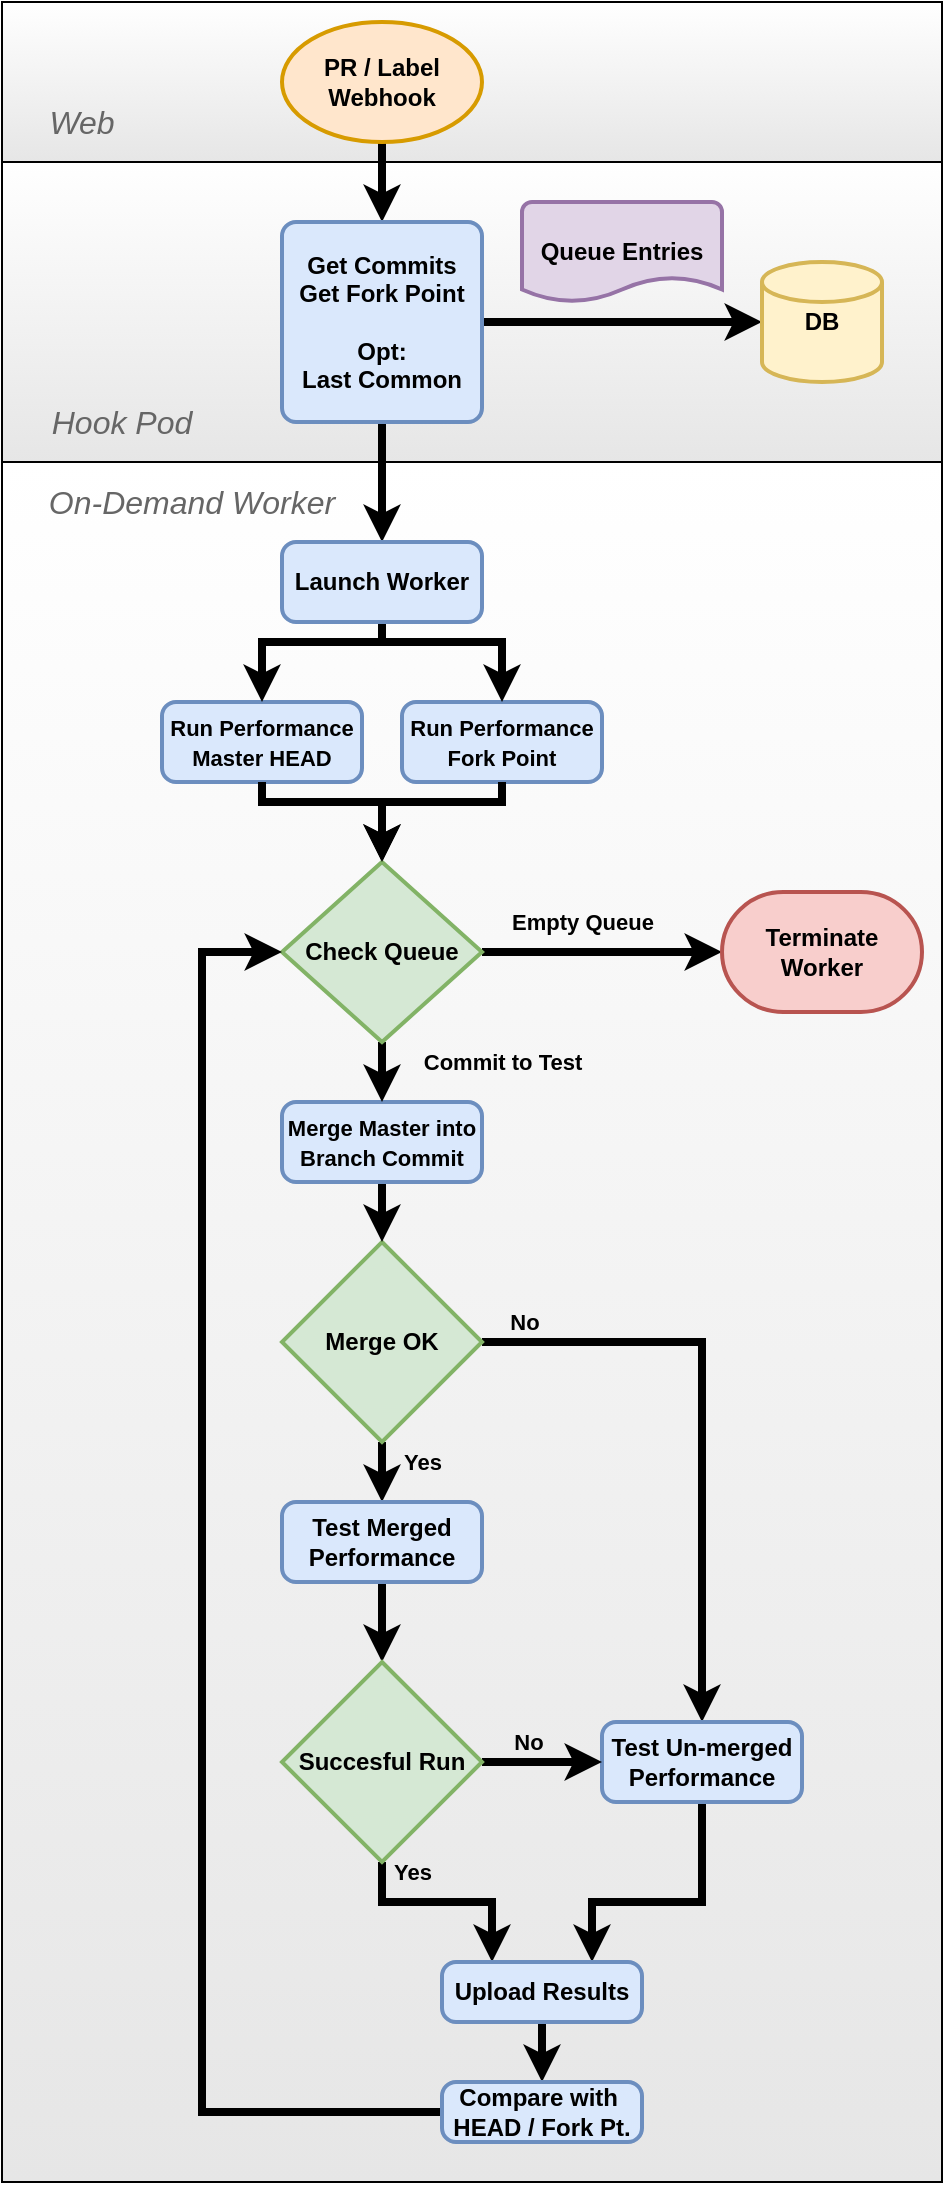 <mxfile version="13.4.5" type="device"><diagram id="11zgLUxlglwPnSVA6IN0" name="Page-1"><mxGraphModel dx="1355" dy="825" grid="1" gridSize="10" guides="1" tooltips="1" connect="1" arrows="1" fold="1" page="1" pageScale="1" pageWidth="827" pageHeight="1169" math="0" shadow="0"><root><mxCell id="0"/><mxCell id="1" parent="0"/><mxCell id="NnuIx76ZAuhfBvZAvT4R-63" value="" style="rounded=0;whiteSpace=wrap;html=1;gradientColor=#E6E6E6;" vertex="1" parent="1"><mxGeometry x="140" y="279" width="470" height="861" as="geometry"/></mxCell><mxCell id="NnuIx76ZAuhfBvZAvT4R-62" value="" style="rounded=0;whiteSpace=wrap;html=1;gradientColor=#E6E6E6;" vertex="1" parent="1"><mxGeometry x="140" y="130" width="470" height="150" as="geometry"/></mxCell><mxCell id="NnuIx76ZAuhfBvZAvT4R-61" value="" style="rounded=0;whiteSpace=wrap;html=1;gradientColor=#E6E6E6;" vertex="1" parent="1"><mxGeometry x="140" y="50" width="470" height="80" as="geometry"/></mxCell><mxCell id="NnuIx76ZAuhfBvZAvT4R-65" value="&lt;i&gt;&lt;font style=&quot;font-size: 16px&quot; color=&quot;#666666&quot;&gt;Web&lt;/font&gt;&lt;/i&gt;" style="text;html=1;strokeColor=none;fillColor=none;align=center;verticalAlign=middle;whiteSpace=wrap;rounded=0;" vertex="1" parent="1"><mxGeometry x="160" y="100" width="40" height="20" as="geometry"/></mxCell><mxCell id="NnuIx76ZAuhfBvZAvT4R-71" value="&lt;i&gt;&lt;font style=&quot;font-size: 16px&quot; color=&quot;#666666&quot;&gt;Hook Pod&lt;/font&gt;&lt;/i&gt;" style="text;html=1;strokeColor=none;fillColor=none;align=center;verticalAlign=middle;whiteSpace=wrap;rounded=0;" vertex="1" parent="1"><mxGeometry x="160" y="250" width="80" height="20" as="geometry"/></mxCell><mxCell id="NnuIx76ZAuhfBvZAvT4R-78" value="&lt;i&gt;&lt;font style=&quot;font-size: 16px&quot; color=&quot;#666666&quot;&gt;On-Demand Worker&lt;/font&gt;&lt;/i&gt;" style="text;html=1;strokeColor=none;fillColor=none;align=center;verticalAlign=middle;whiteSpace=wrap;rounded=0;" vertex="1" parent="1"><mxGeometry x="160" y="290" width="150" height="20" as="geometry"/></mxCell><mxCell id="NnuIx76ZAuhfBvZAvT4R-81" value="&lt;font style=&quot;font-size: 11px&quot;&gt;Run Performance&lt;br&gt;Fork Point&lt;/font&gt;" style="rounded=1;whiteSpace=wrap;html=1;absoluteArcSize=1;arcSize=14;strokeWidth=2;fillColor=#dae8fc;strokeColor=#6c8ebf;fontStyle=1" vertex="1" parent="1"><mxGeometry x="340" y="400" width="100" height="40" as="geometry"/></mxCell><mxCell id="NnuIx76ZAuhfBvZAvT4R-20" value="&lt;font style=&quot;font-size: 11px&quot;&gt;Run Performance&lt;br&gt;Master HEAD&lt;/font&gt;" style="rounded=1;whiteSpace=wrap;html=1;absoluteArcSize=1;arcSize=14;strokeWidth=2;fillColor=#dae8fc;strokeColor=#6c8ebf;fontStyle=1" vertex="1" parent="1"><mxGeometry x="220" y="400" width="100" height="40" as="geometry"/></mxCell><mxCell id="NnuIx76ZAuhfBvZAvT4R-31" style="edgeStyle=orthogonalEdgeStyle;rounded=0;orthogonalLoop=1;jettySize=auto;html=1;exitX=1;exitY=0.5;exitDx=0;exitDy=0;exitPerimeter=0;entryX=0.5;entryY=0;entryDx=0;entryDy=0;strokeWidth=4;fontStyle=1" edge="1" parent="1" source="NnuIx76ZAuhfBvZAvT4R-3" target="NnuIx76ZAuhfBvZAvT4R-30"><mxGeometry relative="1" as="geometry"/></mxCell><mxCell id="NnuIx76ZAuhfBvZAvT4R-32" value="No" style="edgeLabel;html=1;align=center;verticalAlign=middle;resizable=0;points=[];fontStyle=1;labelBackgroundColor=none;" vertex="1" connectable="0" parent="NnuIx76ZAuhfBvZAvT4R-31"><mxGeometry x="-0.835" y="-1" relative="1" as="geometry"><mxPoint x="-4.69" y="-11" as="offset"/></mxGeometry></mxCell><mxCell id="NnuIx76ZAuhfBvZAvT4R-79" value="Yes" style="edgeStyle=orthogonalEdgeStyle;rounded=0;orthogonalLoop=1;jettySize=auto;html=1;exitX=0.5;exitY=1;exitDx=0;exitDy=0;exitPerimeter=0;entryX=0.5;entryY=0;entryDx=0;entryDy=0;strokeWidth=4;labelBackgroundColor=none;fontStyle=1" edge="1" parent="1" source="NnuIx76ZAuhfBvZAvT4R-3" target="NnuIx76ZAuhfBvZAvT4R-15"><mxGeometry x="-0.333" y="20" relative="1" as="geometry"><mxPoint as="offset"/></mxGeometry></mxCell><mxCell id="NnuIx76ZAuhfBvZAvT4R-3" value="Merge OK" style="strokeWidth=2;html=1;shape=mxgraph.flowchart.decision;whiteSpace=wrap;fontStyle=1;fillColor=#d5e8d4;strokeColor=#82b366;" vertex="1" parent="1"><mxGeometry x="280" y="670" width="100" height="100" as="geometry"/></mxCell><mxCell id="NnuIx76ZAuhfBvZAvT4R-18" style="edgeStyle=orthogonalEdgeStyle;rounded=0;orthogonalLoop=1;jettySize=auto;html=1;exitX=0.5;exitY=1;exitDx=0;exitDy=0;exitPerimeter=0;strokeWidth=4;fontStyle=1" edge="1" parent="1" source="NnuIx76ZAuhfBvZAvT4R-4" target="NnuIx76ZAuhfBvZAvT4R-5"><mxGeometry relative="1" as="geometry"/></mxCell><mxCell id="NnuIx76ZAuhfBvZAvT4R-4" value="PR / Label&lt;br&gt;Webhook" style="strokeWidth=2;html=1;shape=mxgraph.flowchart.start_1;whiteSpace=wrap;fontStyle=1;fillColor=#ffe6cc;strokeColor=#d79b00;" vertex="1" parent="1"><mxGeometry x="280" y="60" width="100" height="60" as="geometry"/></mxCell><mxCell id="NnuIx76ZAuhfBvZAvT4R-13" style="edgeStyle=orthogonalEdgeStyle;rounded=0;orthogonalLoop=1;jettySize=auto;html=1;exitX=0.5;exitY=1;exitDx=0;exitDy=0;entryX=0.5;entryY=0;entryDx=0;entryDy=0;strokeWidth=4;fontStyle=1" edge="1" parent="1" source="NnuIx76ZAuhfBvZAvT4R-5" target="NnuIx76ZAuhfBvZAvT4R-12"><mxGeometry relative="1" as="geometry"/></mxCell><mxCell id="NnuIx76ZAuhfBvZAvT4R-50" style="edgeStyle=orthogonalEdgeStyle;rounded=0;orthogonalLoop=1;jettySize=auto;html=1;exitX=1;exitY=0.5;exitDx=0;exitDy=0;strokeWidth=4;fontStyle=1" edge="1" parent="1" source="NnuIx76ZAuhfBvZAvT4R-5" target="NnuIx76ZAuhfBvZAvT4R-10"><mxGeometry relative="1" as="geometry"/></mxCell><mxCell id="NnuIx76ZAuhfBvZAvT4R-5" value="Get Commits&lt;br&gt;Get Fork Point&lt;br&gt;&lt;br&gt;Opt:&lt;br&gt;Last Common" style="rounded=1;whiteSpace=wrap;html=1;absoluteArcSize=1;arcSize=14;strokeWidth=2;fillColor=#dae8fc;strokeColor=#6c8ebf;fontStyle=1" vertex="1" parent="1"><mxGeometry x="280" y="160" width="100" height="100" as="geometry"/></mxCell><mxCell id="NnuIx76ZAuhfBvZAvT4R-8" value="Queue Entries" style="strokeWidth=2;html=1;shape=mxgraph.flowchart.document2;whiteSpace=wrap;size=0.25;fontStyle=1;fillColor=#e1d5e7;strokeColor=#9673a6;" vertex="1" parent="1"><mxGeometry x="400" y="150" width="100" height="50" as="geometry"/></mxCell><mxCell id="NnuIx76ZAuhfBvZAvT4R-10" value="DB" style="strokeWidth=2;html=1;shape=mxgraph.flowchart.database;whiteSpace=wrap;fontStyle=1;fillColor=#fff2cc;strokeColor=#d6b656;" vertex="1" parent="1"><mxGeometry x="520" y="180" width="60" height="60" as="geometry"/></mxCell><mxCell id="NnuIx76ZAuhfBvZAvT4R-21" style="edgeStyle=orthogonalEdgeStyle;rounded=0;orthogonalLoop=1;jettySize=auto;html=1;exitX=0.5;exitY=1;exitDx=0;exitDy=0;entryX=0.5;entryY=0;entryDx=0;entryDy=0;strokeWidth=4;fontStyle=1" edge="1" parent="1" source="NnuIx76ZAuhfBvZAvT4R-12" target="NnuIx76ZAuhfBvZAvT4R-20"><mxGeometry relative="1" as="geometry"><Array as="points"><mxPoint x="330" y="370"/><mxPoint x="270" y="370"/></Array></mxGeometry></mxCell><mxCell id="NnuIx76ZAuhfBvZAvT4R-82" style="edgeStyle=orthogonalEdgeStyle;rounded=0;orthogonalLoop=1;jettySize=auto;html=1;exitX=0.5;exitY=1;exitDx=0;exitDy=0;entryX=0.5;entryY=0;entryDx=0;entryDy=0;labelBackgroundColor=none;strokeWidth=4;" edge="1" parent="1" source="NnuIx76ZAuhfBvZAvT4R-12" target="NnuIx76ZAuhfBvZAvT4R-81"><mxGeometry relative="1" as="geometry"><Array as="points"><mxPoint x="330" y="370"/><mxPoint x="390" y="370"/></Array></mxGeometry></mxCell><mxCell id="NnuIx76ZAuhfBvZAvT4R-12" value="Launch Worker" style="rounded=1;whiteSpace=wrap;html=1;absoluteArcSize=1;arcSize=14;strokeWidth=2;fillColor=#dae8fc;strokeColor=#6c8ebf;fontStyle=1" vertex="1" parent="1"><mxGeometry x="280" y="320" width="100" height="40" as="geometry"/></mxCell><mxCell id="NnuIx76ZAuhfBvZAvT4R-40" style="edgeStyle=orthogonalEdgeStyle;rounded=0;orthogonalLoop=1;jettySize=auto;html=1;exitX=0.5;exitY=1;exitDx=0;exitDy=0;entryX=0.5;entryY=0;entryDx=0;entryDy=0;entryPerimeter=0;strokeWidth=4;fontStyle=1" edge="1" parent="1" source="NnuIx76ZAuhfBvZAvT4R-15" target="NnuIx76ZAuhfBvZAvT4R-39"><mxGeometry relative="1" as="geometry"/></mxCell><mxCell id="NnuIx76ZAuhfBvZAvT4R-15" value="Test Merged&lt;br&gt;Performance" style="rounded=1;whiteSpace=wrap;html=1;absoluteArcSize=1;arcSize=14;strokeWidth=2;fillColor=#dae8fc;strokeColor=#6c8ebf;fontStyle=1" vertex="1" parent="1"><mxGeometry x="280" y="800" width="100" height="40" as="geometry"/></mxCell><mxCell id="NnuIx76ZAuhfBvZAvT4R-19" style="edgeStyle=orthogonalEdgeStyle;rounded=0;orthogonalLoop=1;jettySize=auto;html=1;exitX=0.5;exitY=1;exitDx=0;exitDy=0;entryX=0.5;entryY=0;entryDx=0;entryDy=0;entryPerimeter=0;strokeWidth=4;fontStyle=1" edge="1" parent="1" source="NnuIx76ZAuhfBvZAvT4R-16" target="NnuIx76ZAuhfBvZAvT4R-3"><mxGeometry relative="1" as="geometry"/></mxCell><mxCell id="NnuIx76ZAuhfBvZAvT4R-16" value="&lt;font style=&quot;font-size: 11px&quot;&gt;Merge Master into&lt;br&gt;Branch Commit&lt;/font&gt;" style="rounded=1;whiteSpace=wrap;html=1;absoluteArcSize=1;arcSize=14;strokeWidth=2;fillColor=#dae8fc;strokeColor=#6c8ebf;fontStyle=1" vertex="1" parent="1"><mxGeometry x="280" y="600" width="100" height="40" as="geometry"/></mxCell><mxCell id="NnuIx76ZAuhfBvZAvT4R-52" style="edgeStyle=orthogonalEdgeStyle;rounded=0;orthogonalLoop=1;jettySize=auto;html=1;exitX=0.5;exitY=1;exitDx=0;exitDy=0;strokeWidth=4;fontStyle=1" edge="1" parent="1" source="NnuIx76ZAuhfBvZAvT4R-20" target="NnuIx76ZAuhfBvZAvT4R-51"><mxGeometry relative="1" as="geometry"><Array as="points"><mxPoint x="270" y="450"/><mxPoint x="330" y="450"/></Array></mxGeometry></mxCell><mxCell id="NnuIx76ZAuhfBvZAvT4R-44" style="edgeStyle=orthogonalEdgeStyle;rounded=0;orthogonalLoop=1;jettySize=auto;html=1;exitX=0.5;exitY=1;exitDx=0;exitDy=0;strokeWidth=4;entryX=0.75;entryY=0;entryDx=0;entryDy=0;fontStyle=1" edge="1" parent="1" source="NnuIx76ZAuhfBvZAvT4R-30" target="NnuIx76ZAuhfBvZAvT4R-45"><mxGeometry relative="1" as="geometry"><mxPoint x="490" y="1000" as="targetPoint"/><Array as="points"><mxPoint x="490" y="1000"/><mxPoint x="435" y="1000"/></Array></mxGeometry></mxCell><mxCell id="NnuIx76ZAuhfBvZAvT4R-30" value="Test Un-merged&lt;br&gt;Performance" style="rounded=1;whiteSpace=wrap;html=1;absoluteArcSize=1;arcSize=14;strokeWidth=2;fillColor=#dae8fc;strokeColor=#6c8ebf;fontStyle=1" vertex="1" parent="1"><mxGeometry x="440" y="910" width="100" height="40" as="geometry"/></mxCell><mxCell id="NnuIx76ZAuhfBvZAvT4R-41" style="edgeStyle=orthogonalEdgeStyle;rounded=0;orthogonalLoop=1;jettySize=auto;html=1;exitX=1;exitY=0.5;exitDx=0;exitDy=0;exitPerimeter=0;entryX=0;entryY=0.5;entryDx=0;entryDy=0;strokeWidth=4;fontStyle=1" edge="1" parent="1" source="NnuIx76ZAuhfBvZAvT4R-39" target="NnuIx76ZAuhfBvZAvT4R-30"><mxGeometry relative="1" as="geometry"/></mxCell><mxCell id="NnuIx76ZAuhfBvZAvT4R-42" value="No" style="edgeLabel;html=1;align=center;verticalAlign=middle;resizable=0;points=[];fontStyle=1;labelBackgroundColor=none;" vertex="1" connectable="0" parent="NnuIx76ZAuhfBvZAvT4R-41"><mxGeometry x="-0.227" relative="1" as="geometry"><mxPoint y="-10" as="offset"/></mxGeometry></mxCell><mxCell id="NnuIx76ZAuhfBvZAvT4R-47" style="edgeStyle=orthogonalEdgeStyle;rounded=0;orthogonalLoop=1;jettySize=auto;html=1;exitX=0.5;exitY=1;exitDx=0;exitDy=0;exitPerimeter=0;entryX=0.25;entryY=0;entryDx=0;entryDy=0;strokeWidth=4;fontStyle=1" edge="1" parent="1" source="NnuIx76ZAuhfBvZAvT4R-39" target="NnuIx76ZAuhfBvZAvT4R-45"><mxGeometry relative="1" as="geometry"><Array as="points"><mxPoint x="330" y="1000"/><mxPoint x="385" y="1000"/></Array></mxGeometry></mxCell><mxCell id="NnuIx76ZAuhfBvZAvT4R-48" value="Yes" style="edgeLabel;html=1;align=center;verticalAlign=middle;resizable=0;points=[];fontStyle=1;labelBackgroundColor=none;" vertex="1" connectable="0" parent="NnuIx76ZAuhfBvZAvT4R-47"><mxGeometry x="-0.229" relative="1" as="geometry"><mxPoint x="-5.59" y="-15" as="offset"/></mxGeometry></mxCell><mxCell id="NnuIx76ZAuhfBvZAvT4R-39" value="Succesful Run" style="strokeWidth=2;html=1;shape=mxgraph.flowchart.decision;whiteSpace=wrap;fontStyle=1;fillColor=#d5e8d4;strokeColor=#82b366;" vertex="1" parent="1"><mxGeometry x="280" y="880" width="100" height="100" as="geometry"/></mxCell><mxCell id="NnuIx76ZAuhfBvZAvT4R-86" style="edgeStyle=orthogonalEdgeStyle;rounded=0;orthogonalLoop=1;jettySize=auto;html=1;exitX=0.5;exitY=1;exitDx=0;exitDy=0;entryX=0.5;entryY=0;entryDx=0;entryDy=0;labelBackgroundColor=none;strokeWidth=4;" edge="1" parent="1" source="NnuIx76ZAuhfBvZAvT4R-45" target="NnuIx76ZAuhfBvZAvT4R-85"><mxGeometry relative="1" as="geometry"/></mxCell><mxCell id="NnuIx76ZAuhfBvZAvT4R-45" value="Upload Results" style="rounded=1;whiteSpace=wrap;html=1;absoluteArcSize=1;arcSize=14;strokeWidth=2;fillColor=#dae8fc;strokeColor=#6c8ebf;fontStyle=1" vertex="1" parent="1"><mxGeometry x="360" y="1030" width="100" height="30" as="geometry"/></mxCell><mxCell id="NnuIx76ZAuhfBvZAvT4R-53" value="Commit to Test" style="edgeStyle=orthogonalEdgeStyle;rounded=0;orthogonalLoop=1;jettySize=auto;html=1;exitX=0.5;exitY=1;exitDx=0;exitDy=0;entryX=0.5;entryY=0;entryDx=0;entryDy=0;strokeWidth=4;fontStyle=1;labelBackgroundColor=none;" edge="1" parent="1" source="NnuIx76ZAuhfBvZAvT4R-51" target="NnuIx76ZAuhfBvZAvT4R-16"><mxGeometry x="-0.333" y="60" relative="1" as="geometry"><Array as="points"><mxPoint x="330" y="580"/><mxPoint x="330" y="580"/></Array><mxPoint as="offset"/></mxGeometry></mxCell><mxCell id="NnuIx76ZAuhfBvZAvT4R-58" style="rounded=0;orthogonalLoop=1;jettySize=auto;html=1;exitX=1;exitY=0.5;exitDx=0;exitDy=0;exitPerimeter=0;entryX=0;entryY=0.5;entryDx=0;entryDy=0;entryPerimeter=0;strokeWidth=4;fontStyle=1;edgeStyle=orthogonalEdgeStyle;curved=1;" edge="1" parent="1" source="NnuIx76ZAuhfBvZAvT4R-51" target="NnuIx76ZAuhfBvZAvT4R-57"><mxGeometry relative="1" as="geometry"/></mxCell><mxCell id="NnuIx76ZAuhfBvZAvT4R-59" value="Empty Queue" style="edgeLabel;html=1;align=center;verticalAlign=middle;resizable=0;points=[];fontStyle=1;labelBackgroundColor=none;" vertex="1" connectable="0" parent="NnuIx76ZAuhfBvZAvT4R-58"><mxGeometry x="-0.348" y="1" relative="1" as="geometry"><mxPoint x="10.57" y="-14" as="offset"/></mxGeometry></mxCell><mxCell id="NnuIx76ZAuhfBvZAvT4R-51" value="Check Queue" style="strokeWidth=2;html=1;shape=mxgraph.flowchart.decision;whiteSpace=wrap;fontFamily=Helvetica;fontSize=12;align=center;strokeColor=#82b366;fillColor=#d5e8d4;fontStyle=1" vertex="1" parent="1"><mxGeometry x="280" y="480" width="100" height="90" as="geometry"/></mxCell><mxCell id="NnuIx76ZAuhfBvZAvT4R-57" value="Terminate&lt;br&gt;Worker" style="strokeWidth=2;html=1;shape=mxgraph.flowchart.terminator;whiteSpace=wrap;fontStyle=1;fillColor=#f8cecc;strokeColor=#b85450;" vertex="1" parent="1"><mxGeometry x="500" y="495" width="100" height="60" as="geometry"/></mxCell><mxCell id="NnuIx76ZAuhfBvZAvT4R-83" style="edgeStyle=orthogonalEdgeStyle;rounded=0;orthogonalLoop=1;jettySize=auto;html=1;exitX=0.5;exitY=1;exitDx=0;exitDy=0;entryX=0.5;entryY=0;entryDx=0;entryDy=0;entryPerimeter=0;labelBackgroundColor=none;strokeWidth=4;" edge="1" parent="1" source="NnuIx76ZAuhfBvZAvT4R-81" target="NnuIx76ZAuhfBvZAvT4R-51"><mxGeometry relative="1" as="geometry"><Array as="points"><mxPoint x="390" y="450"/><mxPoint x="330" y="450"/></Array></mxGeometry></mxCell><mxCell id="NnuIx76ZAuhfBvZAvT4R-87" style="edgeStyle=orthogonalEdgeStyle;rounded=0;orthogonalLoop=1;jettySize=auto;html=1;exitX=0;exitY=0.5;exitDx=0;exitDy=0;entryX=0;entryY=0.5;entryDx=0;entryDy=0;entryPerimeter=0;labelBackgroundColor=none;strokeWidth=4;" edge="1" parent="1" source="NnuIx76ZAuhfBvZAvT4R-85" target="NnuIx76ZAuhfBvZAvT4R-51"><mxGeometry relative="1" as="geometry"><Array as="points"><mxPoint x="240" y="1105"/><mxPoint x="240" y="525"/></Array></mxGeometry></mxCell><mxCell id="NnuIx76ZAuhfBvZAvT4R-85" value="Compare with&amp;nbsp;&lt;br&gt;HEAD / Fork Pt." style="rounded=1;whiteSpace=wrap;html=1;absoluteArcSize=1;arcSize=14;strokeWidth=2;fillColor=#dae8fc;strokeColor=#6c8ebf;fontStyle=1" vertex="1" parent="1"><mxGeometry x="360" y="1090" width="100" height="30" as="geometry"/></mxCell></root></mxGraphModel></diagram></mxfile>